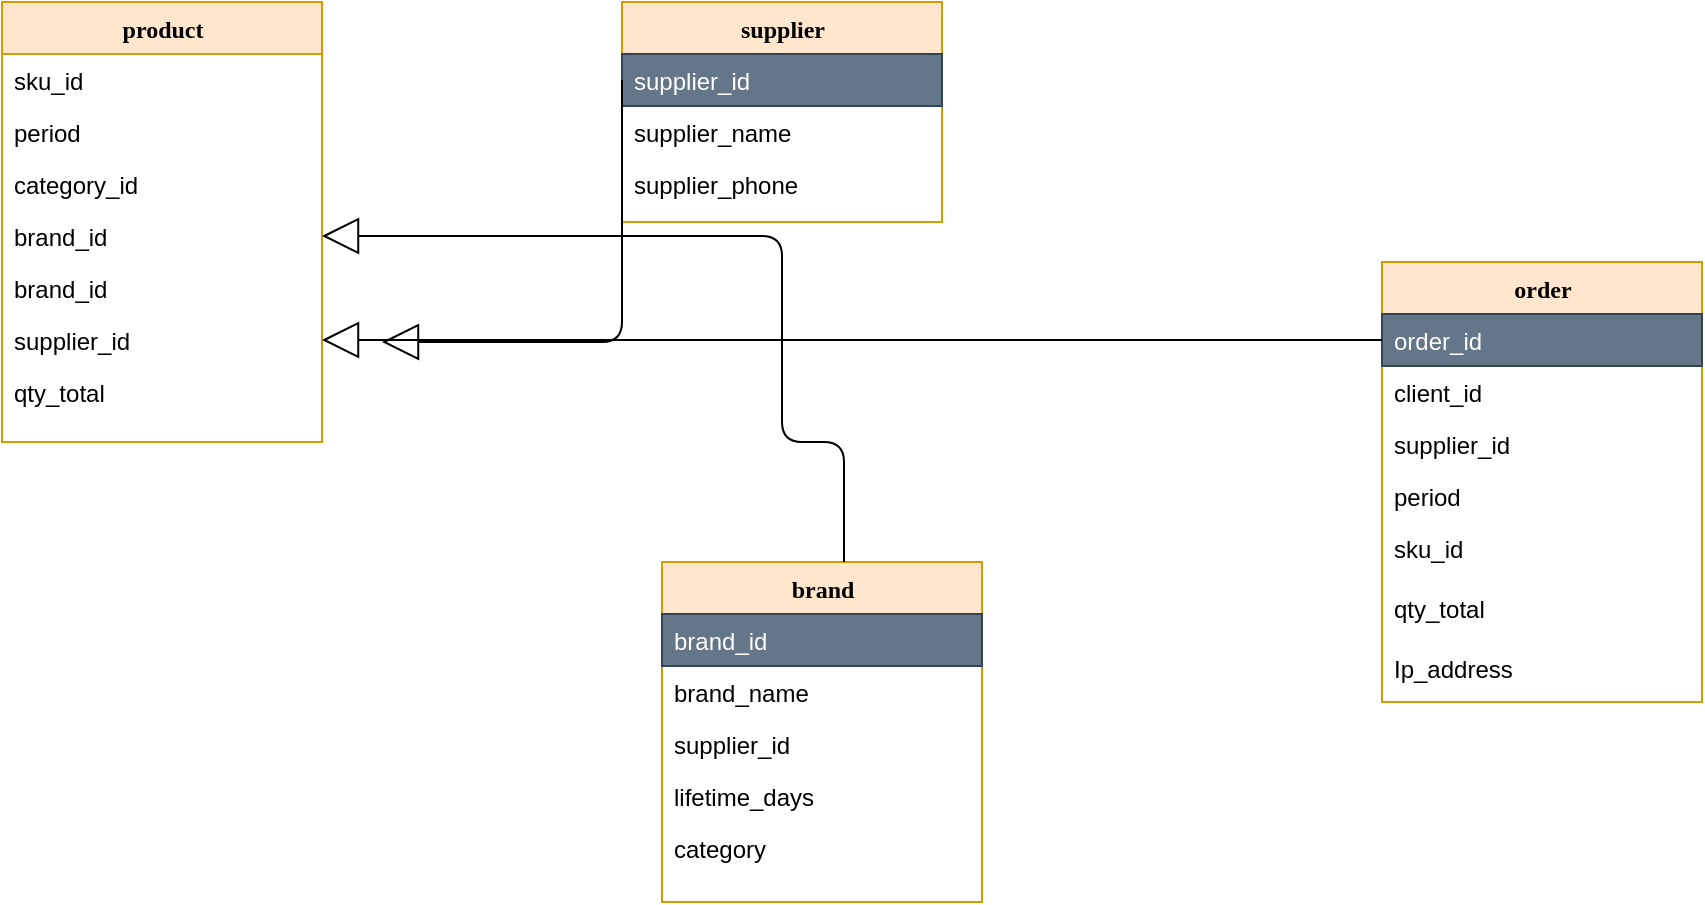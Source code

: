 <mxfile version="26.1.1">
  <diagram name="Page-1" id="9f46799a-70d6-7492-0946-bef42562c5a5">
    <mxGraphModel dx="1406" dy="840" grid="1" gridSize="10" guides="1" tooltips="1" connect="1" arrows="1" fold="1" page="1" pageScale="1" pageWidth="1100" pageHeight="850" background="none" math="0" shadow="0">
      <root>
        <mxCell id="0" />
        <mxCell id="1" parent="0" />
        <mxCell id="78961159f06e98e8-82" value="product" style="swimlane;html=1;fontStyle=1;align=center;verticalAlign=top;childLayout=stackLayout;horizontal=1;startSize=26;horizontalStack=0;resizeParent=1;resizeLast=0;collapsible=1;marginBottom=0;swimlaneFillColor=#ffffff;rounded=0;shadow=0;comic=0;labelBackgroundColor=none;strokeWidth=1;fillColor=#ffe6cc;fontFamily=Verdana;fontSize=12;strokeColor=#d79b00;" parent="1" vertex="1">
          <mxGeometry x="180" y="40" width="160" height="220" as="geometry" />
        </mxCell>
        <mxCell id="78961159f06e98e8-83" value="sku_id" style="text;html=1;strokeColor=none;fillColor=none;align=left;verticalAlign=top;spacingLeft=4;spacingRight=4;whiteSpace=wrap;overflow=hidden;rotatable=0;points=[[0,0.5],[1,0.5]];portConstraint=eastwest;" parent="78961159f06e98e8-82" vertex="1">
          <mxGeometry y="26" width="160" height="26" as="geometry" />
        </mxCell>
        <mxCell id="78961159f06e98e8-84" value="period" style="text;html=1;strokeColor=none;fillColor=none;align=left;verticalAlign=top;spacingLeft=4;spacingRight=4;whiteSpace=wrap;overflow=hidden;rotatable=0;points=[[0,0.5],[1,0.5]];portConstraint=eastwest;" parent="78961159f06e98e8-82" vertex="1">
          <mxGeometry y="52" width="160" height="26" as="geometry" />
        </mxCell>
        <mxCell id="78961159f06e98e8-85" value="category_id" style="text;html=1;strokeColor=none;fillColor=none;align=left;verticalAlign=top;spacingLeft=4;spacingRight=4;whiteSpace=wrap;overflow=hidden;rotatable=0;points=[[0,0.5],[1,0.5]];portConstraint=eastwest;" parent="78961159f06e98e8-82" vertex="1">
          <mxGeometry y="78" width="160" height="26" as="geometry" />
        </mxCell>
        <mxCell id="78961159f06e98e8-86" value="brand_id" style="text;html=1;strokeColor=none;fillColor=none;align=left;verticalAlign=top;spacingLeft=4;spacingRight=4;whiteSpace=wrap;overflow=hidden;rotatable=0;points=[[0,0.5],[1,0.5]];portConstraint=eastwest;" parent="78961159f06e98e8-82" vertex="1">
          <mxGeometry y="104" width="160" height="26" as="geometry" />
        </mxCell>
        <mxCell id="78961159f06e98e8-87" value="brand_id" style="text;html=1;strokeColor=none;fillColor=none;align=left;verticalAlign=top;spacingLeft=4;spacingRight=4;whiteSpace=wrap;overflow=hidden;rotatable=0;points=[[0,0.5],[1,0.5]];portConstraint=eastwest;" parent="78961159f06e98e8-82" vertex="1">
          <mxGeometry y="130" width="160" height="26" as="geometry" />
        </mxCell>
        <mxCell id="78961159f06e98e8-88" value="supplier_id" style="text;html=1;strokeColor=none;fillColor=none;align=left;verticalAlign=top;spacingLeft=4;spacingRight=4;whiteSpace=wrap;overflow=hidden;rotatable=0;points=[[0,0.5],[1,0.5]];portConstraint=eastwest;" parent="78961159f06e98e8-82" vertex="1">
          <mxGeometry y="156" width="160" height="26" as="geometry" />
        </mxCell>
        <mxCell id="YEDtVJy_pjLLCHk7GJ1k-1" value="qty_total" style="text;html=1;strokeColor=none;fillColor=none;align=left;verticalAlign=top;spacingLeft=4;spacingRight=4;whiteSpace=wrap;overflow=hidden;rotatable=0;points=[[0,0.5],[1,0.5]];portConstraint=eastwest;" vertex="1" parent="78961159f06e98e8-82">
          <mxGeometry y="182" width="160" height="28" as="geometry" />
        </mxCell>
        <mxCell id="78961159f06e98e8-95" value="order" style="swimlane;html=1;fontStyle=1;align=center;verticalAlign=top;childLayout=stackLayout;horizontal=1;startSize=26;horizontalStack=0;resizeParent=1;resizeLast=0;collapsible=1;marginBottom=0;swimlaneFillColor=#ffffff;rounded=0;shadow=0;comic=0;labelBackgroundColor=none;strokeWidth=1;fillColor=#ffe6cc;fontFamily=Verdana;fontSize=12;strokeColor=#d79b00;" parent="1" vertex="1">
          <mxGeometry x="870" y="170" width="160" height="220" as="geometry" />
        </mxCell>
        <mxCell id="78961159f06e98e8-96" value="order_id" style="text;html=1;strokeColor=#314354;fillColor=#647687;align=left;verticalAlign=top;spacingLeft=4;spacingRight=4;whiteSpace=wrap;overflow=hidden;rotatable=0;points=[[0,0.5],[1,0.5]];portConstraint=eastwest;fontColor=#ffffff;" parent="78961159f06e98e8-95" vertex="1">
          <mxGeometry y="26" width="160" height="26" as="geometry" />
        </mxCell>
        <mxCell id="78961159f06e98e8-97" value="client_id" style="text;html=1;strokeColor=none;fillColor=none;align=left;verticalAlign=top;spacingLeft=4;spacingRight=4;whiteSpace=wrap;overflow=hidden;rotatable=0;points=[[0,0.5],[1,0.5]];portConstraint=eastwest;" parent="78961159f06e98e8-95" vertex="1">
          <mxGeometry y="52" width="160" height="26" as="geometry" />
        </mxCell>
        <mxCell id="78961159f06e98e8-98" value="supplier_id" style="text;html=1;strokeColor=none;fillColor=none;align=left;verticalAlign=top;spacingLeft=4;spacingRight=4;whiteSpace=wrap;overflow=hidden;rotatable=0;points=[[0,0.5],[1,0.5]];portConstraint=eastwest;" parent="78961159f06e98e8-95" vertex="1">
          <mxGeometry y="78" width="160" height="26" as="geometry" />
        </mxCell>
        <mxCell id="78961159f06e98e8-102" value="period" style="text;html=1;strokeColor=none;fillColor=none;align=left;verticalAlign=top;spacingLeft=4;spacingRight=4;whiteSpace=wrap;overflow=hidden;rotatable=0;points=[[0,0.5],[1,0.5]];portConstraint=eastwest;" parent="78961159f06e98e8-95" vertex="1">
          <mxGeometry y="104" width="160" height="26" as="geometry" />
        </mxCell>
        <mxCell id="78961159f06e98e8-104" value="sku_id" style="text;html=1;strokeColor=none;fillColor=none;align=left;verticalAlign=top;spacingLeft=4;spacingRight=4;whiteSpace=wrap;overflow=hidden;rotatable=0;points=[[0,0.5],[1,0.5]];portConstraint=eastwest;" parent="78961159f06e98e8-95" vertex="1">
          <mxGeometry y="130" width="160" height="30" as="geometry" />
        </mxCell>
        <mxCell id="YEDtVJy_pjLLCHk7GJ1k-2" value="qty_total" style="text;html=1;strokeColor=none;fillColor=none;align=left;verticalAlign=top;spacingLeft=4;spacingRight=4;whiteSpace=wrap;overflow=hidden;rotatable=0;points=[[0,0.5],[1,0.5]];portConstraint=eastwest;" vertex="1" parent="78961159f06e98e8-95">
          <mxGeometry y="160" width="160" height="30" as="geometry" />
        </mxCell>
        <mxCell id="YEDtVJy_pjLLCHk7GJ1k-3" value="Ip_address" style="text;html=1;strokeColor=none;fillColor=none;align=left;verticalAlign=top;spacingLeft=4;spacingRight=4;whiteSpace=wrap;overflow=hidden;rotatable=0;points=[[0,0.5],[1,0.5]];portConstraint=eastwest;" vertex="1" parent="78961159f06e98e8-95">
          <mxGeometry y="190" width="160" height="30" as="geometry" />
        </mxCell>
        <mxCell id="NvUNNvDeXU38FT9j3N8A-2" value="supplier" style="swimlane;html=1;fontStyle=1;align=center;verticalAlign=top;childLayout=stackLayout;horizontal=1;startSize=26;horizontalStack=0;resizeParent=1;resizeLast=0;collapsible=1;marginBottom=0;swimlaneFillColor=#ffffff;rounded=0;shadow=0;comic=0;labelBackgroundColor=none;strokeWidth=1;fillColor=#ffe6cc;fontFamily=Verdana;fontSize=12;strokeColor=#d79b00;" parent="1" vertex="1">
          <mxGeometry x="490" y="40" width="160" height="110" as="geometry" />
        </mxCell>
        <mxCell id="NvUNNvDeXU38FT9j3N8A-3" value="supplier_id" style="text;html=1;strokeColor=#314354;fillColor=#647687;align=left;verticalAlign=top;spacingLeft=4;spacingRight=4;whiteSpace=wrap;overflow=hidden;rotatable=0;points=[[0,0.5],[1,0.5]];portConstraint=eastwest;fontColor=#ffffff;" parent="NvUNNvDeXU38FT9j3N8A-2" vertex="1">
          <mxGeometry y="26" width="160" height="26" as="geometry" />
        </mxCell>
        <mxCell id="NvUNNvDeXU38FT9j3N8A-4" value="supplier_name" style="text;html=1;strokeColor=none;fillColor=none;align=left;verticalAlign=top;spacingLeft=4;spacingRight=4;whiteSpace=wrap;overflow=hidden;rotatable=0;points=[[0,0.5],[1,0.5]];portConstraint=eastwest;" parent="NvUNNvDeXU38FT9j3N8A-2" vertex="1">
          <mxGeometry y="52" width="160" height="26" as="geometry" />
        </mxCell>
        <mxCell id="NvUNNvDeXU38FT9j3N8A-6" value="supplier_phone" style="text;html=1;strokeColor=none;fillColor=none;align=left;verticalAlign=top;spacingLeft=4;spacingRight=4;whiteSpace=wrap;overflow=hidden;rotatable=0;points=[[0,0.5],[1,0.5]];portConstraint=eastwest;" parent="NvUNNvDeXU38FT9j3N8A-2" vertex="1">
          <mxGeometry y="78" width="160" height="26" as="geometry" />
        </mxCell>
        <mxCell id="NvUNNvDeXU38FT9j3N8A-13" value="brand" style="swimlane;html=1;fontStyle=1;align=center;verticalAlign=top;childLayout=stackLayout;horizontal=1;startSize=26;horizontalStack=0;resizeParent=1;resizeLast=0;collapsible=1;marginBottom=0;swimlaneFillColor=#ffffff;rounded=0;shadow=0;comic=0;labelBackgroundColor=none;strokeWidth=1;fillColor=#ffe6cc;fontFamily=Verdana;fontSize=12;strokeColor=#d79b00;" parent="1" vertex="1">
          <mxGeometry x="510" y="320" width="160" height="170" as="geometry" />
        </mxCell>
        <mxCell id="NvUNNvDeXU38FT9j3N8A-14" value="brand_id" style="text;html=1;strokeColor=#314354;fillColor=#647687;align=left;verticalAlign=top;spacingLeft=4;spacingRight=4;whiteSpace=wrap;overflow=hidden;rotatable=0;points=[[0,0.5],[1,0.5]];portConstraint=eastwest;fontColor=#ffffff;" parent="NvUNNvDeXU38FT9j3N8A-13" vertex="1">
          <mxGeometry y="26" width="160" height="26" as="geometry" />
        </mxCell>
        <mxCell id="NvUNNvDeXU38FT9j3N8A-15" value="brand_name" style="text;html=1;strokeColor=none;fillColor=none;align=left;verticalAlign=top;spacingLeft=4;spacingRight=4;whiteSpace=wrap;overflow=hidden;rotatable=0;points=[[0,0.5],[1,0.5]];portConstraint=eastwest;" parent="NvUNNvDeXU38FT9j3N8A-13" vertex="1">
          <mxGeometry y="52" width="160" height="26" as="geometry" />
        </mxCell>
        <mxCell id="NvUNNvDeXU38FT9j3N8A-16" value="supplier_id" style="text;html=1;strokeColor=none;fillColor=none;align=left;verticalAlign=top;spacingLeft=4;spacingRight=4;whiteSpace=wrap;overflow=hidden;rotatable=0;points=[[0,0.5],[1,0.5]];portConstraint=eastwest;" parent="NvUNNvDeXU38FT9j3N8A-13" vertex="1">
          <mxGeometry y="78" width="160" height="26" as="geometry" />
        </mxCell>
        <mxCell id="NvUNNvDeXU38FT9j3N8A-17" value="lifetime_days" style="text;html=1;strokeColor=none;fillColor=none;align=left;verticalAlign=top;spacingLeft=4;spacingRight=4;whiteSpace=wrap;overflow=hidden;rotatable=0;points=[[0,0.5],[1,0.5]];portConstraint=eastwest;" parent="NvUNNvDeXU38FT9j3N8A-13" vertex="1">
          <mxGeometry y="104" width="160" height="26" as="geometry" />
        </mxCell>
        <mxCell id="NvUNNvDeXU38FT9j3N8A-18" value="category" style="text;html=1;strokeColor=none;fillColor=none;align=left;verticalAlign=top;spacingLeft=4;spacingRight=4;whiteSpace=wrap;overflow=hidden;rotatable=0;points=[[0,0.5],[1,0.5]];portConstraint=eastwest;" parent="NvUNNvDeXU38FT9j3N8A-13" vertex="1">
          <mxGeometry y="130" width="160" height="26" as="geometry" />
        </mxCell>
        <mxCell id="NvUNNvDeXU38FT9j3N8A-20" style="edgeStyle=orthogonalEdgeStyle;html=1;labelBackgroundColor=none;startFill=0;startSize=8;endArrow=block;endFill=0;endSize=16;fontFamily=Verdana;fontSize=12;entryX=1;entryY=0.5;entryDx=0;entryDy=0;" parent="1" source="NvUNNvDeXU38FT9j3N8A-13" target="78961159f06e98e8-86" edge="1">
          <mxGeometry relative="1" as="geometry">
            <Array as="points">
              <mxPoint x="601" y="260" />
              <mxPoint x="570" y="260" />
              <mxPoint x="570" y="157" />
            </Array>
            <mxPoint x="350" y="219" as="targetPoint" />
            <mxPoint x="870" y="445" as="sourcePoint" />
          </mxGeometry>
        </mxCell>
        <mxCell id="YEDtVJy_pjLLCHk7GJ1k-5" style="edgeStyle=elbowEdgeStyle;html=1;labelBackgroundColor=none;startFill=0;startSize=8;endArrow=block;endFill=0;endSize=16;fontFamily=Verdana;fontSize=12;elbow=vertical;exitX=0;exitY=0.5;exitDx=0;exitDy=0;entryX=1;entryY=0.5;entryDx=0;entryDy=0;" edge="1" parent="1" source="78961159f06e98e8-96" target="78961159f06e98e8-88">
          <mxGeometry relative="1" as="geometry">
            <mxPoint x="500.0" y="84.5" as="sourcePoint" />
            <mxPoint x="430" y="230" as="targetPoint" />
            <Array as="points">
              <mxPoint x="630" y="209" />
              <mxPoint x="430" y="130" />
            </Array>
          </mxGeometry>
        </mxCell>
        <mxCell id="YEDtVJy_pjLLCHk7GJ1k-7" style="edgeStyle=elbowEdgeStyle;html=1;labelBackgroundColor=none;startFill=0;startSize=8;endArrow=block;endFill=0;endSize=16;fontFamily=Verdana;fontSize=12;elbow=vertical;exitX=0;exitY=0.5;exitDx=0;exitDy=0;" edge="1" parent="1" source="NvUNNvDeXU38FT9j3N8A-3">
          <mxGeometry relative="1" as="geometry">
            <mxPoint x="880" y="219" as="sourcePoint" />
            <mxPoint x="370" y="210" as="targetPoint" />
            <Array as="points">
              <mxPoint x="490" y="210" />
              <mxPoint x="440" y="140" />
            </Array>
          </mxGeometry>
        </mxCell>
      </root>
    </mxGraphModel>
  </diagram>
</mxfile>
